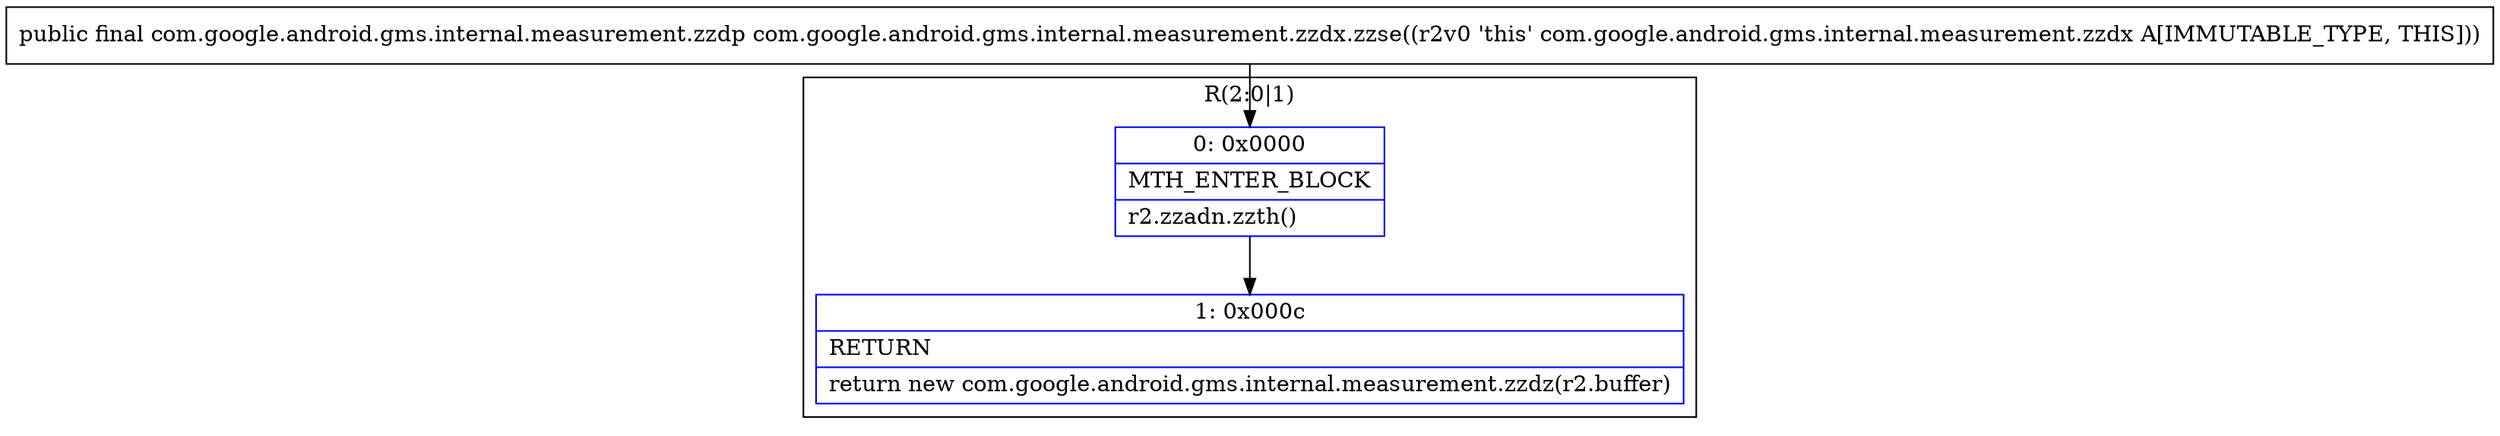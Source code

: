 digraph "CFG forcom.google.android.gms.internal.measurement.zzdx.zzse()Lcom\/google\/android\/gms\/internal\/measurement\/zzdp;" {
subgraph cluster_Region_1411658316 {
label = "R(2:0|1)";
node [shape=record,color=blue];
Node_0 [shape=record,label="{0\:\ 0x0000|MTH_ENTER_BLOCK\l|r2.zzadn.zzth()\l}"];
Node_1 [shape=record,label="{1\:\ 0x000c|RETURN\l|return new com.google.android.gms.internal.measurement.zzdz(r2.buffer)\l}"];
}
MethodNode[shape=record,label="{public final com.google.android.gms.internal.measurement.zzdp com.google.android.gms.internal.measurement.zzdx.zzse((r2v0 'this' com.google.android.gms.internal.measurement.zzdx A[IMMUTABLE_TYPE, THIS])) }"];
MethodNode -> Node_0;
Node_0 -> Node_1;
}

